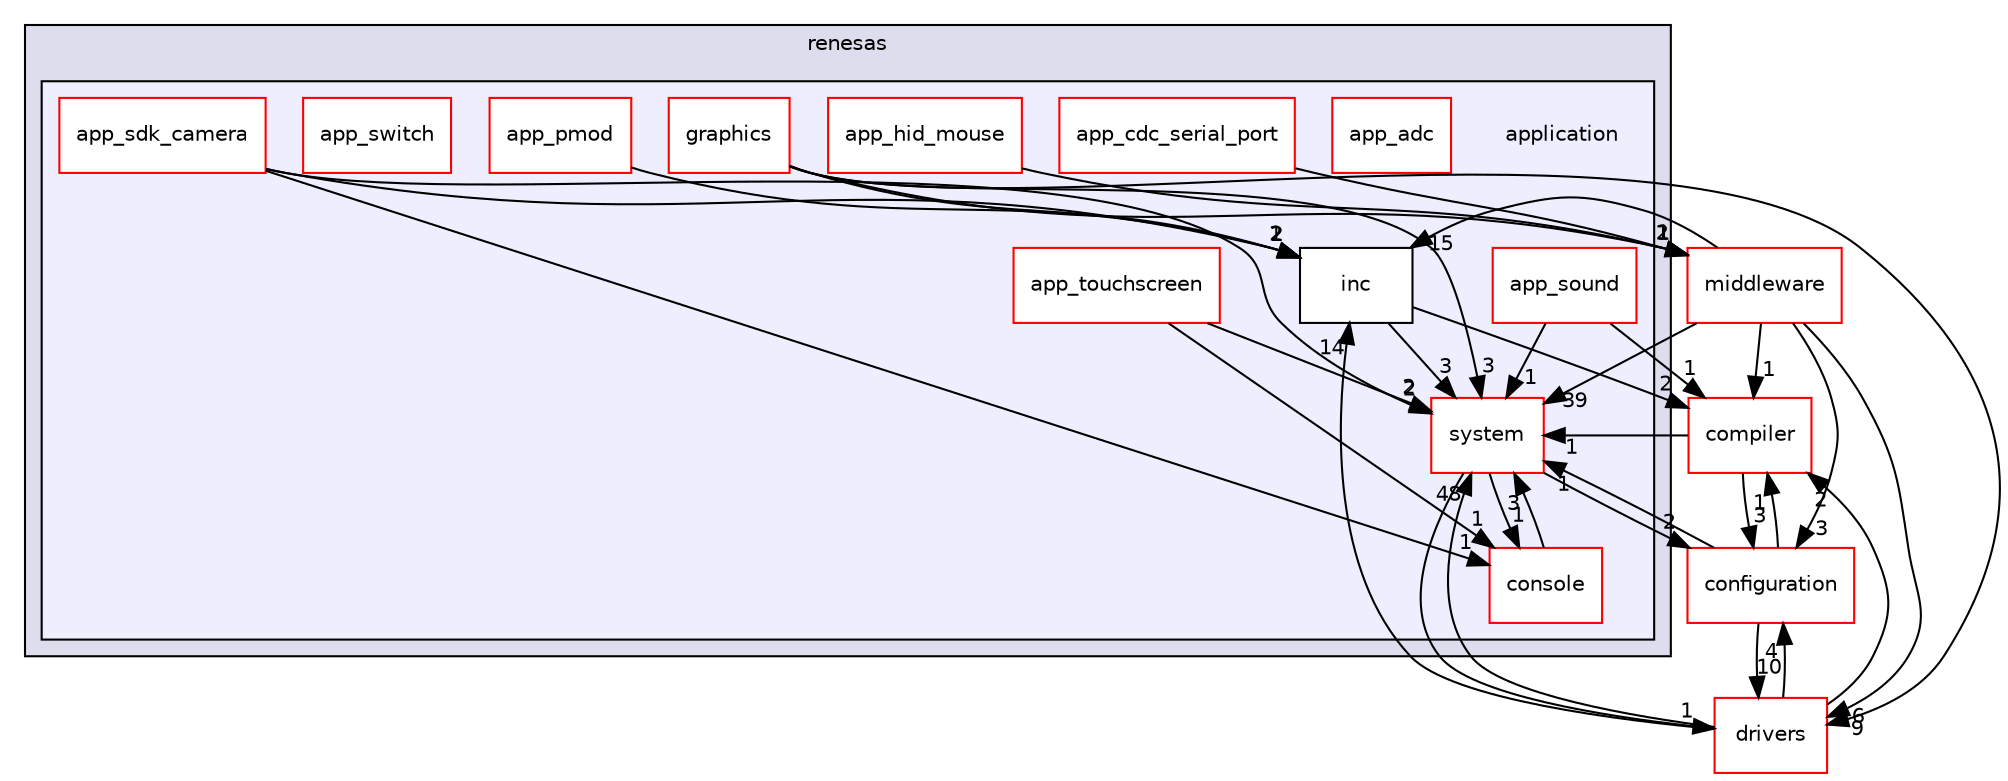 digraph "application" {
  compound=true
  node [ fontsize="10", fontname="Helvetica"];
  edge [ labelfontsize="10", labelfontname="Helvetica"];
  subgraph clusterdir_eb43ea11873235cfcda9a52bf58b71d6 {
    graph [ bgcolor="#ddddee", pencolor="black", label="renesas" fontname="Helvetica", fontsize="10", URL="dir_eb43ea11873235cfcda9a52bf58b71d6.html"]
  subgraph clusterdir_eda2a6d705da8f3400ffe9a7dcb90b30 {
    graph [ bgcolor="#eeeeff", pencolor="black", label="" URL="dir_eda2a6d705da8f3400ffe9a7dcb90b30.html"];
    dir_eda2a6d705da8f3400ffe9a7dcb90b30 [shape=plaintext label="application"];
    dir_fdf1f7cd68991d617b429addb6cd6520 [shape=box label="app_adc" color="red" fillcolor="white" style="filled" URL="dir_fdf1f7cd68991d617b429addb6cd6520.html"];
    dir_5a96e3748929512ea5f4113fea9256ff [shape=box label="app_cdc_serial_port" color="red" fillcolor="white" style="filled" URL="dir_5a96e3748929512ea5f4113fea9256ff.html"];
    dir_8766b77b6d8b00e9a7d44a3cfa0aa426 [shape=box label="app_hid_mouse" color="red" fillcolor="white" style="filled" URL="dir_8766b77b6d8b00e9a7d44a3cfa0aa426.html"];
    dir_9fcec3dacb6ea33dcf3a9b275672b1f3 [shape=box label="app_pmod" color="red" fillcolor="white" style="filled" URL="dir_9fcec3dacb6ea33dcf3a9b275672b1f3.html"];
    dir_73197e4534f0ddd5f5e3fd44aa9e9482 [shape=box label="app_sdk_camera" color="red" fillcolor="white" style="filled" URL="dir_73197e4534f0ddd5f5e3fd44aa9e9482.html"];
    dir_edf423b32efb5582cf1e17796c7fcb1c [shape=box label="app_sound" color="red" fillcolor="white" style="filled" URL="dir_edf423b32efb5582cf1e17796c7fcb1c.html"];
    dir_e01145ff40e309049d20de2ed17135a2 [shape=box label="app_switch" color="red" fillcolor="white" style="filled" URL="dir_e01145ff40e309049d20de2ed17135a2.html"];
    dir_eb06aec56655cae8cce2063625c32c5b [shape=box label="app_touchscreen" color="red" fillcolor="white" style="filled" URL="dir_eb06aec56655cae8cce2063625c32c5b.html"];
    dir_41a4f755a1e521e6a5e6f7f91ca685aa [shape=box label="console" color="red" fillcolor="white" style="filled" URL="dir_41a4f755a1e521e6a5e6f7f91ca685aa.html"];
    dir_f238a31a812eb6f7705c4e2a52d5e744 [shape=box label="graphics" color="red" fillcolor="white" style="filled" URL="dir_f238a31a812eb6f7705c4e2a52d5e744.html"];
    dir_3edf223c38a35cc5ba7f5b4c6571d932 [shape=box label="inc" color="black" fillcolor="white" style="filled" URL="dir_3edf223c38a35cc5ba7f5b4c6571d932.html"];
    dir_911aa23d539fd7870138add75e49b79e [shape=box label="system" color="red" fillcolor="white" style="filled" URL="dir_911aa23d539fd7870138add75e49b79e.html"];
  }
  }
  dir_f029f3251b48bb3d01d309310e82fd9d [shape=box label="compiler" fillcolor="white" style="filled" color="red" URL="dir_f029f3251b48bb3d01d309310e82fd9d.html"];
  dir_95f7b9d4854ca187ae337d299db232bb [shape=box label="configuration" fillcolor="white" style="filled" color="red" URL="dir_95f7b9d4854ca187ae337d299db232bb.html"];
  dir_08ce54ab20ebf3a819d624811685620e [shape=box label="drivers" fillcolor="white" style="filled" color="red" URL="dir_08ce54ab20ebf3a819d624811685620e.html"];
  dir_180fb5dbcfe56f00ba097c6057eb79b8 [shape=box label="middleware" fillcolor="white" style="filled" color="red" URL="dir_180fb5dbcfe56f00ba097c6057eb79b8.html"];
  dir_41a4f755a1e521e6a5e6f7f91ca685aa->dir_911aa23d539fd7870138add75e49b79e [headlabel="3", labeldistance=1.5 headhref="dir_000017_000003.html"];
  dir_73197e4534f0ddd5f5e3fd44aa9e9482->dir_41a4f755a1e521e6a5e6f7f91ca685aa [headlabel="1", labeldistance=1.5 headhref="dir_000052_000017.html"];
  dir_73197e4534f0ddd5f5e3fd44aa9e9482->dir_911aa23d539fd7870138add75e49b79e [headlabel="2", labeldistance=1.5 headhref="dir_000052_000003.html"];
  dir_73197e4534f0ddd5f5e3fd44aa9e9482->dir_3edf223c38a35cc5ba7f5b4c6571d932 [headlabel="2", labeldistance=1.5 headhref="dir_000052_000019.html"];
  dir_f238a31a812eb6f7705c4e2a52d5e744->dir_08ce54ab20ebf3a819d624811685620e [headlabel="9", labeldistance=1.5 headhref="dir_000040_000006.html"];
  dir_f238a31a812eb6f7705c4e2a52d5e744->dir_911aa23d539fd7870138add75e49b79e [headlabel="3", labeldistance=1.5 headhref="dir_000040_000003.html"];
  dir_f238a31a812eb6f7705c4e2a52d5e744->dir_3edf223c38a35cc5ba7f5b4c6571d932 [headlabel="2", labeldistance=1.5 headhref="dir_000040_000019.html"];
  dir_f238a31a812eb6f7705c4e2a52d5e744->dir_180fb5dbcfe56f00ba097c6057eb79b8 [headlabel="2", labeldistance=1.5 headhref="dir_000040_000010.html"];
  dir_f029f3251b48bb3d01d309310e82fd9d->dir_95f7b9d4854ca187ae337d299db232bb [headlabel="3", labeldistance=1.5 headhref="dir_000020_000009.html"];
  dir_f029f3251b48bb3d01d309310e82fd9d->dir_911aa23d539fd7870138add75e49b79e [headlabel="1", labeldistance=1.5 headhref="dir_000020_000003.html"];
  dir_5a96e3748929512ea5f4113fea9256ff->dir_180fb5dbcfe56f00ba097c6057eb79b8 [headlabel="1", labeldistance=1.5 headhref="dir_000091_000010.html"];
  dir_95f7b9d4854ca187ae337d299db232bb->dir_f029f3251b48bb3d01d309310e82fd9d [headlabel="1", labeldistance=1.5 headhref="dir_000009_000020.html"];
  dir_95f7b9d4854ca187ae337d299db232bb->dir_08ce54ab20ebf3a819d624811685620e [headlabel="10", labeldistance=1.5 headhref="dir_000009_000006.html"];
  dir_95f7b9d4854ca187ae337d299db232bb->dir_911aa23d539fd7870138add75e49b79e [headlabel="1", labeldistance=1.5 headhref="dir_000009_000003.html"];
  dir_9fcec3dacb6ea33dcf3a9b275672b1f3->dir_3edf223c38a35cc5ba7f5b4c6571d932 [headlabel="1", labeldistance=1.5 headhref="dir_000071_000019.html"];
  dir_edf423b32efb5582cf1e17796c7fcb1c->dir_f029f3251b48bb3d01d309310e82fd9d [headlabel="1", labeldistance=1.5 headhref="dir_000081_000020.html"];
  dir_edf423b32efb5582cf1e17796c7fcb1c->dir_911aa23d539fd7870138add75e49b79e [headlabel="1", labeldistance=1.5 headhref="dir_000081_000003.html"];
  dir_08ce54ab20ebf3a819d624811685620e->dir_f029f3251b48bb3d01d309310e82fd9d [headlabel="2", labeldistance=1.5 headhref="dir_000006_000020.html"];
  dir_08ce54ab20ebf3a819d624811685620e->dir_95f7b9d4854ca187ae337d299db232bb [headlabel="4", labeldistance=1.5 headhref="dir_000006_000009.html"];
  dir_08ce54ab20ebf3a819d624811685620e->dir_911aa23d539fd7870138add75e49b79e [headlabel="48", labeldistance=1.5 headhref="dir_000006_000003.html"];
  dir_08ce54ab20ebf3a819d624811685620e->dir_3edf223c38a35cc5ba7f5b4c6571d932 [headlabel="14", labeldistance=1.5 headhref="dir_000006_000019.html"];
  dir_8766b77b6d8b00e9a7d44a3cfa0aa426->dir_180fb5dbcfe56f00ba097c6057eb79b8 [headlabel="1", labeldistance=1.5 headhref="dir_000093_000010.html"];
  dir_911aa23d539fd7870138add75e49b79e->dir_41a4f755a1e521e6a5e6f7f91ca685aa [headlabel="1", labeldistance=1.5 headhref="dir_000003_000017.html"];
  dir_911aa23d539fd7870138add75e49b79e->dir_95f7b9d4854ca187ae337d299db232bb [headlabel="2", labeldistance=1.5 headhref="dir_000003_000009.html"];
  dir_911aa23d539fd7870138add75e49b79e->dir_08ce54ab20ebf3a819d624811685620e [headlabel="1", labeldistance=1.5 headhref="dir_000003_000006.html"];
  dir_3edf223c38a35cc5ba7f5b4c6571d932->dir_f029f3251b48bb3d01d309310e82fd9d [headlabel="2", labeldistance=1.5 headhref="dir_000019_000020.html"];
  dir_3edf223c38a35cc5ba7f5b4c6571d932->dir_911aa23d539fd7870138add75e49b79e [headlabel="3", labeldistance=1.5 headhref="dir_000019_000003.html"];
  dir_eb06aec56655cae8cce2063625c32c5b->dir_41a4f755a1e521e6a5e6f7f91ca685aa [headlabel="1", labeldistance=1.5 headhref="dir_000032_000017.html"];
  dir_eb06aec56655cae8cce2063625c32c5b->dir_911aa23d539fd7870138add75e49b79e [headlabel="2", labeldistance=1.5 headhref="dir_000032_000003.html"];
  dir_180fb5dbcfe56f00ba097c6057eb79b8->dir_f029f3251b48bb3d01d309310e82fd9d [headlabel="1", labeldistance=1.5 headhref="dir_000010_000020.html"];
  dir_180fb5dbcfe56f00ba097c6057eb79b8->dir_95f7b9d4854ca187ae337d299db232bb [headlabel="3", labeldistance=1.5 headhref="dir_000010_000009.html"];
  dir_180fb5dbcfe56f00ba097c6057eb79b8->dir_08ce54ab20ebf3a819d624811685620e [headlabel="6", labeldistance=1.5 headhref="dir_000010_000006.html"];
  dir_180fb5dbcfe56f00ba097c6057eb79b8->dir_911aa23d539fd7870138add75e49b79e [headlabel="39", labeldistance=1.5 headhref="dir_000010_000003.html"];
  dir_180fb5dbcfe56f00ba097c6057eb79b8->dir_3edf223c38a35cc5ba7f5b4c6571d932 [headlabel="15", labeldistance=1.5 headhref="dir_000010_000019.html"];
}
